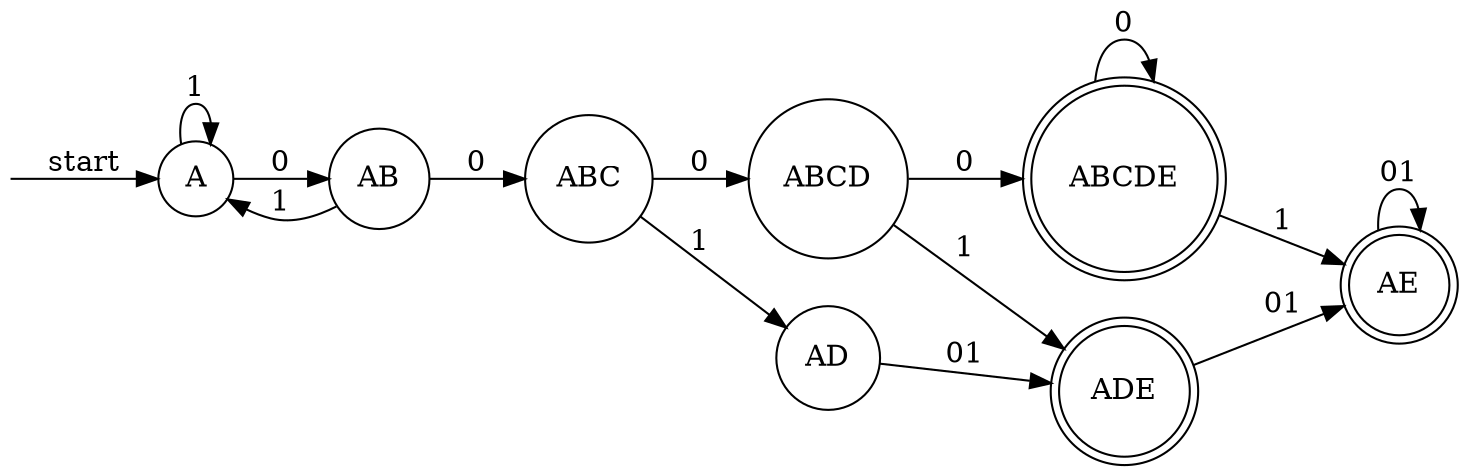 #render with dot
digraph eingraph {
graph [overlap=false,start=3,rankdir=LR,order=out];
edge [len=2];
start [shape=plaintext, label="", width=0]; 
A [shape=circle];
AB [shape=circle];
ABC [shape=circle];
ABCD [shape=circle];
ABCDE [shape=doublecircle];
AD [shape=circle];
ADE [shape=doublecircle];
AE [shape=doublecircle];

start -> A [len=1, label=start,weight=9];
A -> AB [label=0, weight=9];
A -> A [label=1];

AB -> ABC [label=0, weight=9];
AB -> A [label=1];

ABC -> ABCD [label=0, weight=9];
ABC -> AD [label=1];

ABCD -> ABCDE [label=0, weight=9];
ABCD -> ADE [label=1];

ABCDE -> ABCDE [label=0, weight=9];
ABCDE -> AE [label=1];

AD -> ADE [label=01];

ADE -> AE [label=01];

AE -> AE [label=01];
}

